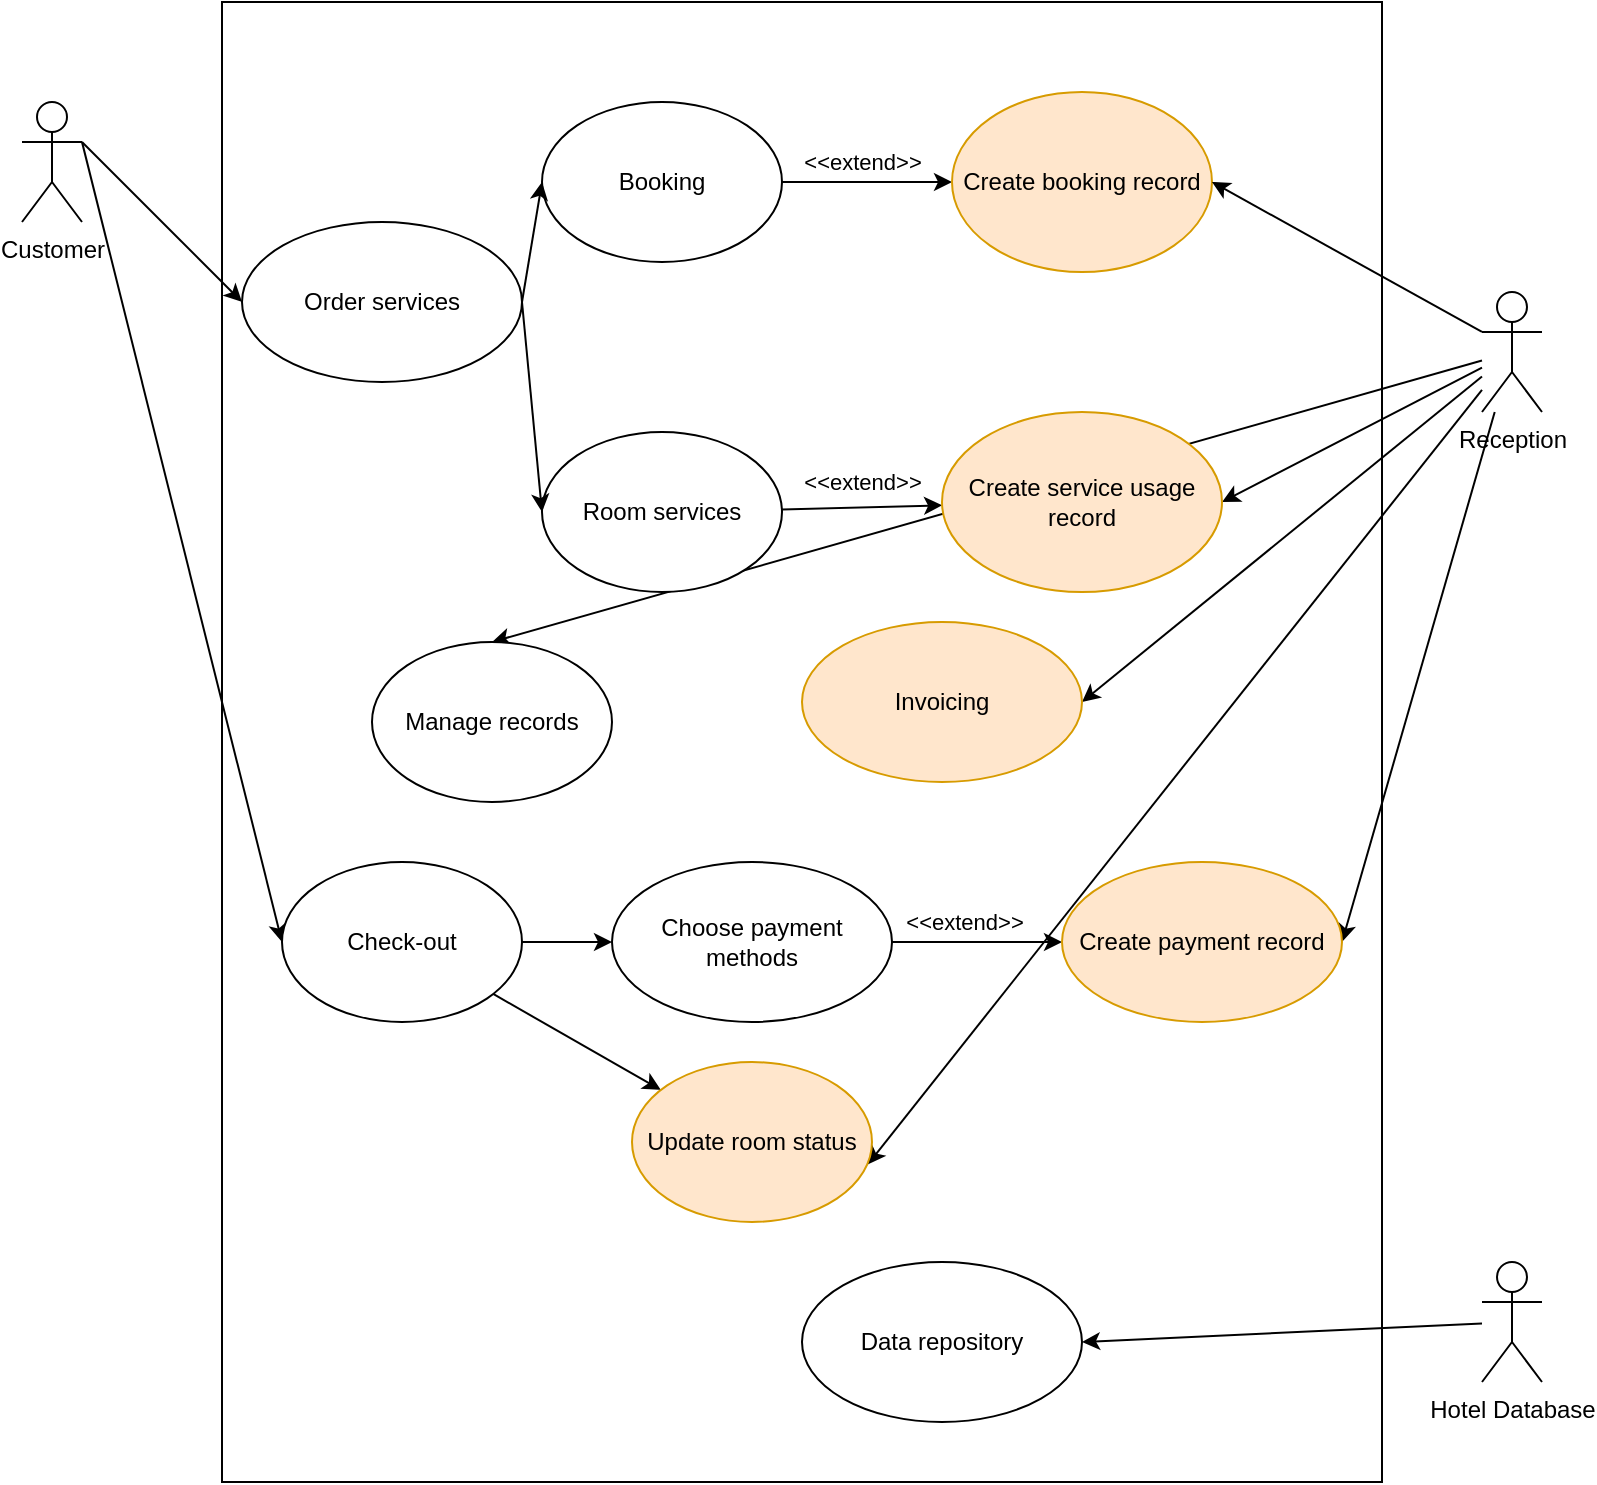 <mxfile version="14.7.0" type="github">
  <diagram id="Opc5lWXPwTlv6KtYsN9q" name="Page-1">
    <mxGraphModel dx="1240" dy="643" grid="1" gridSize="10" guides="1" tooltips="1" connect="1" arrows="1" fold="1" page="1" pageScale="1" pageWidth="850" pageHeight="1100" math="0" shadow="0">
      <root>
        <mxCell id="0" />
        <mxCell id="1" parent="0" />
        <mxCell id="ws7SZjHROWWAnnnwvxFC-1" value="" style="rounded=0;whiteSpace=wrap;html=1;" parent="1" vertex="1">
          <mxGeometry x="160" y="20" width="580" height="740" as="geometry" />
        </mxCell>
        <mxCell id="Qj7Gif-DNLkOEWNKy_Z7-3" style="edgeStyle=none;rounded=0;orthogonalLoop=1;jettySize=auto;html=1;exitX=1;exitY=0.333;exitDx=0;exitDy=0;exitPerimeter=0;entryX=0;entryY=0.5;entryDx=0;entryDy=0;" parent="1" source="ws7SZjHROWWAnnnwvxFC-2" target="SefE65so4x73vaXDRB4W-14" edge="1">
          <mxGeometry relative="1" as="geometry" />
        </mxCell>
        <mxCell id="ws7SZjHROWWAnnnwvxFC-2" value="Customer" style="shape=umlActor;verticalLabelPosition=bottom;verticalAlign=top;html=1;" parent="1" vertex="1">
          <mxGeometry x="60" y="70" width="30" height="60" as="geometry" />
        </mxCell>
        <mxCell id="yodidzmNDo0TFAzRNljo-2" style="rounded=0;orthogonalLoop=1;jettySize=auto;html=1;entryX=1;entryY=0.5;entryDx=0;entryDy=0;" edge="1" parent="1" source="ws7SZjHROWWAnnnwvxFC-3" target="SefE65so4x73vaXDRB4W-16">
          <mxGeometry relative="1" as="geometry" />
        </mxCell>
        <mxCell id="yodidzmNDo0TFAzRNljo-14" style="edgeStyle=none;rounded=0;orthogonalLoop=1;jettySize=auto;html=1;entryX=1;entryY=0.5;entryDx=0;entryDy=0;" edge="1" parent="1" source="ws7SZjHROWWAnnnwvxFC-3" target="yodidzmNDo0TFAzRNljo-11">
          <mxGeometry relative="1" as="geometry" />
        </mxCell>
        <mxCell id="yodidzmNDo0TFAzRNljo-19" style="edgeStyle=none;rounded=0;orthogonalLoop=1;jettySize=auto;html=1;entryX=1;entryY=0.5;entryDx=0;entryDy=0;" edge="1" parent="1" source="ws7SZjHROWWAnnnwvxFC-3" target="yodidzmNDo0TFAzRNljo-18">
          <mxGeometry relative="1" as="geometry" />
        </mxCell>
        <mxCell id="yodidzmNDo0TFAzRNljo-23" style="edgeStyle=none;rounded=0;orthogonalLoop=1;jettySize=auto;html=1;entryX=0.982;entryY=0.641;entryDx=0;entryDy=0;entryPerimeter=0;" edge="1" parent="1" source="ws7SZjHROWWAnnnwvxFC-3" target="yodidzmNDo0TFAzRNljo-21">
          <mxGeometry relative="1" as="geometry" />
        </mxCell>
        <mxCell id="yodidzmNDo0TFAzRNljo-24" style="edgeStyle=none;rounded=0;orthogonalLoop=1;jettySize=auto;html=1;entryX=0.5;entryY=0;entryDx=0;entryDy=0;" edge="1" parent="1" source="ws7SZjHROWWAnnnwvxFC-3" target="yodidzmNDo0TFAzRNljo-25">
          <mxGeometry relative="1" as="geometry">
            <mxPoint x="780.0" y="530" as="targetPoint" />
          </mxGeometry>
        </mxCell>
        <mxCell id="ws7SZjHROWWAnnnwvxFC-3" value="Reception" style="shape=umlActor;verticalLabelPosition=bottom;verticalAlign=top;html=1;" parent="1" vertex="1">
          <mxGeometry x="790" y="165" width="30" height="60" as="geometry" />
        </mxCell>
        <mxCell id="ws7SZjHROWWAnnnwvxFC-6" value="Order services" style="ellipse;whiteSpace=wrap;html=1;" parent="1" vertex="1">
          <mxGeometry x="170" y="130" width="140" height="80" as="geometry" />
        </mxCell>
        <mxCell id="yodidzmNDo0TFAzRNljo-1" style="edgeStyle=orthogonalEdgeStyle;rounded=0;orthogonalLoop=1;jettySize=auto;html=1;" edge="1" parent="1" source="SefE65so4x73vaXDRB4W-1" target="SefE65so4x73vaXDRB4W-9">
          <mxGeometry relative="1" as="geometry" />
        </mxCell>
        <mxCell id="yodidzmNDo0TFAzRNljo-5" value="&amp;lt;&amp;lt;extend&amp;gt;&amp;gt;" style="edgeLabel;html=1;align=center;verticalAlign=middle;resizable=0;points=[];" vertex="1" connectable="0" parent="yodidzmNDo0TFAzRNljo-1">
          <mxGeometry x="-0.337" y="1" relative="1" as="geometry">
            <mxPoint x="12" y="-9" as="offset" />
          </mxGeometry>
        </mxCell>
        <mxCell id="SefE65so4x73vaXDRB4W-1" value="Booking" style="ellipse;whiteSpace=wrap;html=1;" parent="1" vertex="1">
          <mxGeometry x="320" y="70" width="120" height="80" as="geometry" />
        </mxCell>
        <mxCell id="yodidzmNDo0TFAzRNljo-4" style="edgeStyle=none;rounded=0;orthogonalLoop=1;jettySize=auto;html=1;" edge="1" parent="1" source="SefE65so4x73vaXDRB4W-3" target="SefE65so4x73vaXDRB4W-16">
          <mxGeometry relative="1" as="geometry" />
        </mxCell>
        <mxCell id="yodidzmNDo0TFAzRNljo-6" value="&amp;lt;&amp;lt;extend&amp;gt;&amp;gt;" style="edgeLabel;html=1;align=center;verticalAlign=middle;resizable=0;points=[];" vertex="1" connectable="0" parent="yodidzmNDo0TFAzRNljo-4">
          <mxGeometry x="-0.225" y="-1" relative="1" as="geometry">
            <mxPoint x="9" y="-14" as="offset" />
          </mxGeometry>
        </mxCell>
        <mxCell id="SefE65so4x73vaXDRB4W-3" value="Room services" style="ellipse;whiteSpace=wrap;html=1;" parent="1" vertex="1">
          <mxGeometry x="320" y="235" width="120" height="80" as="geometry" />
        </mxCell>
        <mxCell id="SefE65so4x73vaXDRB4W-4" value="" style="endArrow=classic;html=1;entryX=0;entryY=0.5;entryDx=0;entryDy=0;exitX=1;exitY=0.5;exitDx=0;exitDy=0;" parent="1" source="ws7SZjHROWWAnnnwvxFC-6" target="SefE65so4x73vaXDRB4W-1" edge="1">
          <mxGeometry width="50" height="50" relative="1" as="geometry">
            <mxPoint x="400" y="290" as="sourcePoint" />
            <mxPoint x="450" y="240" as="targetPoint" />
          </mxGeometry>
        </mxCell>
        <mxCell id="SefE65so4x73vaXDRB4W-5" value="" style="endArrow=classic;html=1;exitX=1;exitY=0.5;exitDx=0;exitDy=0;entryX=0;entryY=0.5;entryDx=0;entryDy=0;" parent="1" source="ws7SZjHROWWAnnnwvxFC-6" target="SefE65so4x73vaXDRB4W-3" edge="1">
          <mxGeometry width="50" height="50" relative="1" as="geometry">
            <mxPoint x="400" y="290" as="sourcePoint" />
            <mxPoint x="450" y="240" as="targetPoint" />
          </mxGeometry>
        </mxCell>
        <mxCell id="SefE65so4x73vaXDRB4W-7" value="" style="endArrow=classic;html=1;exitX=1;exitY=0.333;exitDx=0;exitDy=0;exitPerimeter=0;entryX=0;entryY=0.5;entryDx=0;entryDy=0;" parent="1" source="ws7SZjHROWWAnnnwvxFC-2" target="ws7SZjHROWWAnnnwvxFC-6" edge="1">
          <mxGeometry width="50" height="50" relative="1" as="geometry">
            <mxPoint x="400" y="290" as="sourcePoint" />
            <mxPoint x="450" y="240" as="targetPoint" />
          </mxGeometry>
        </mxCell>
        <mxCell id="SefE65so4x73vaXDRB4W-9" value="Create booking record" style="ellipse;whiteSpace=wrap;html=1;fillColor=#ffe6cc;strokeColor=#d79b00;" parent="1" vertex="1">
          <mxGeometry x="525" y="65" width="130" height="90" as="geometry" />
        </mxCell>
        <mxCell id="SefE65so4x73vaXDRB4W-10" value="" style="endArrow=classic;html=1;entryX=1;entryY=0.5;entryDx=0;entryDy=0;exitX=0;exitY=0.333;exitDx=0;exitDy=0;exitPerimeter=0;" parent="1" source="ws7SZjHROWWAnnnwvxFC-3" target="SefE65so4x73vaXDRB4W-9" edge="1">
          <mxGeometry width="50" height="50" relative="1" as="geometry">
            <mxPoint x="780" y="70" as="sourcePoint" />
            <mxPoint x="450" y="240" as="targetPoint" />
          </mxGeometry>
        </mxCell>
        <mxCell id="yodidzmNDo0TFAzRNljo-22" value="" style="edgeStyle=none;rounded=0;orthogonalLoop=1;jettySize=auto;html=1;" edge="1" parent="1" source="SefE65so4x73vaXDRB4W-14" target="yodidzmNDo0TFAzRNljo-21">
          <mxGeometry relative="1" as="geometry" />
        </mxCell>
        <mxCell id="SefE65so4x73vaXDRB4W-14" value="Check-out" style="ellipse;whiteSpace=wrap;html=1;" parent="1" vertex="1">
          <mxGeometry x="190" y="450" width="120" height="80" as="geometry" />
        </mxCell>
        <mxCell id="SefE65so4x73vaXDRB4W-16" value="Create service usage record" style="ellipse;whiteSpace=wrap;html=1;fillColor=#ffe6cc;strokeColor=#d79b00;" parent="1" vertex="1">
          <mxGeometry x="520" y="225" width="140" height="90" as="geometry" />
        </mxCell>
        <mxCell id="SefE65so4x73vaXDRB4W-26" value="" style="endArrow=classic;html=1;shadow=0;exitX=1;exitY=0.5;exitDx=0;exitDy=0;entryX=0;entryY=0.5;entryDx=0;entryDy=0;" parent="1" source="SefE65so4x73vaXDRB4W-14" target="SefE65so4x73vaXDRB4W-27" edge="1">
          <mxGeometry width="50" height="50" relative="1" as="geometry">
            <mxPoint x="400" y="360" as="sourcePoint" />
            <mxPoint x="450" y="310" as="targetPoint" />
          </mxGeometry>
        </mxCell>
        <mxCell id="yodidzmNDo0TFAzRNljo-12" style="edgeStyle=none;rounded=0;orthogonalLoop=1;jettySize=auto;html=1;entryX=0;entryY=0.5;entryDx=0;entryDy=0;" edge="1" parent="1" source="SefE65so4x73vaXDRB4W-27" target="yodidzmNDo0TFAzRNljo-11">
          <mxGeometry relative="1" as="geometry" />
        </mxCell>
        <mxCell id="yodidzmNDo0TFAzRNljo-13" value="&amp;lt;&amp;lt;extend&amp;gt;&amp;gt;" style="edgeLabel;html=1;align=center;verticalAlign=middle;resizable=0;points=[];" vertex="1" connectable="0" parent="yodidzmNDo0TFAzRNljo-12">
          <mxGeometry x="-0.249" relative="1" as="geometry">
            <mxPoint x="4" y="-10" as="offset" />
          </mxGeometry>
        </mxCell>
        <mxCell id="SefE65so4x73vaXDRB4W-27" value="Choose payment methods" style="ellipse;whiteSpace=wrap;html=1;" parent="1" vertex="1">
          <mxGeometry x="355" y="450" width="140" height="80" as="geometry" />
        </mxCell>
        <mxCell id="yodidzmNDo0TFAzRNljo-10" style="edgeStyle=none;rounded=0;orthogonalLoop=1;jettySize=auto;html=1;entryX=1;entryY=0.5;entryDx=0;entryDy=0;" edge="1" parent="1" source="yodidzmNDo0TFAzRNljo-7" target="yodidzmNDo0TFAzRNljo-9">
          <mxGeometry relative="1" as="geometry" />
        </mxCell>
        <mxCell id="yodidzmNDo0TFAzRNljo-7" value="Hotel Database" style="shape=umlActor;verticalLabelPosition=bottom;verticalAlign=top;html=1;" vertex="1" parent="1">
          <mxGeometry x="790" y="650" width="30" height="60" as="geometry" />
        </mxCell>
        <mxCell id="yodidzmNDo0TFAzRNljo-9" value="Data repository" style="ellipse;whiteSpace=wrap;html=1;" vertex="1" parent="1">
          <mxGeometry x="450" y="650" width="140" height="80" as="geometry" />
        </mxCell>
        <mxCell id="yodidzmNDo0TFAzRNljo-11" value="Create payment record" style="ellipse;whiteSpace=wrap;html=1;fillColor=#ffe6cc;strokeColor=#d79b00;" vertex="1" parent="1">
          <mxGeometry x="580" y="450" width="140" height="80" as="geometry" />
        </mxCell>
        <mxCell id="yodidzmNDo0TFAzRNljo-18" value="Invoicing" style="ellipse;whiteSpace=wrap;html=1;fillColor=#ffe6cc;strokeColor=#d79b00;" vertex="1" parent="1">
          <mxGeometry x="450" y="330" width="140" height="80" as="geometry" />
        </mxCell>
        <mxCell id="yodidzmNDo0TFAzRNljo-21" value="Update room status" style="ellipse;whiteSpace=wrap;html=1;fillColor=#ffe6cc;strokeColor=#d79b00;" vertex="1" parent="1">
          <mxGeometry x="365" y="550" width="120" height="80" as="geometry" />
        </mxCell>
        <mxCell id="yodidzmNDo0TFAzRNljo-25" value="Manage records" style="ellipse;whiteSpace=wrap;html=1;" vertex="1" parent="1">
          <mxGeometry x="235" y="340" width="120" height="80" as="geometry" />
        </mxCell>
      </root>
    </mxGraphModel>
  </diagram>
</mxfile>
